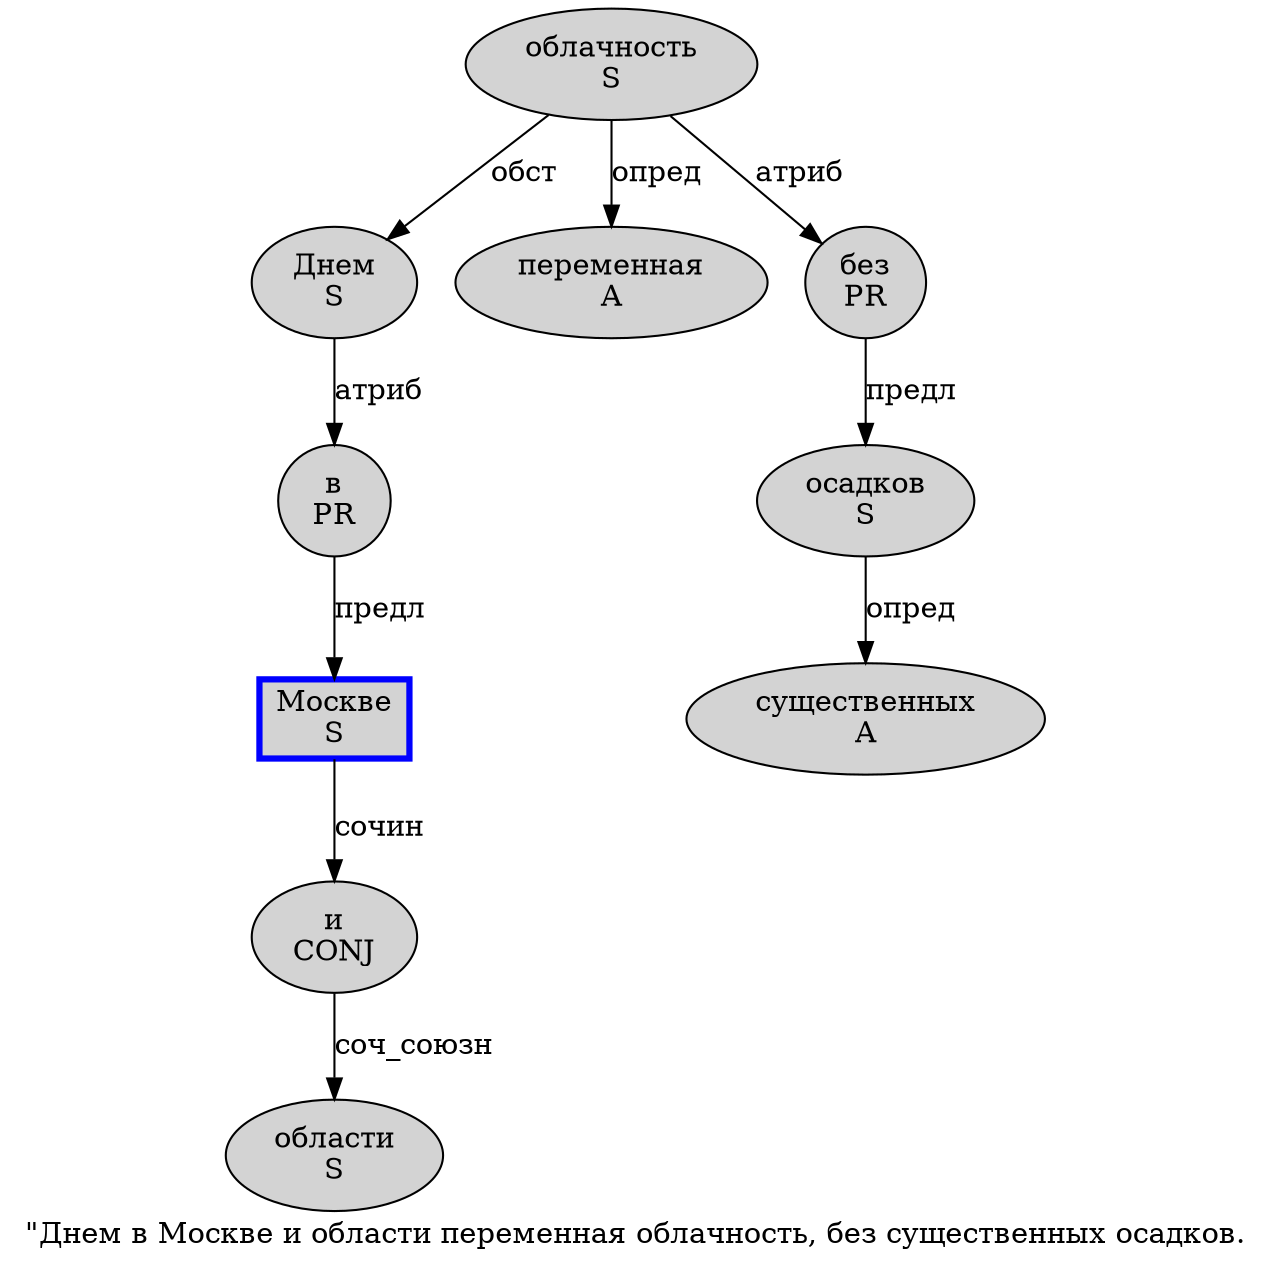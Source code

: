 digraph SENTENCE_583 {
	graph [label="\"Днем в Москве и области переменная облачность, без существенных осадков."]
	node [style=filled]
		1 [label="Днем
S" color="" fillcolor=lightgray penwidth=1 shape=ellipse]
		2 [label="в
PR" color="" fillcolor=lightgray penwidth=1 shape=ellipse]
		3 [label="Москве
S" color=blue fillcolor=lightgray penwidth=3 shape=box]
		4 [label="и
CONJ" color="" fillcolor=lightgray penwidth=1 shape=ellipse]
		5 [label="области
S" color="" fillcolor=lightgray penwidth=1 shape=ellipse]
		6 [label="переменная
A" color="" fillcolor=lightgray penwidth=1 shape=ellipse]
		7 [label="облачность
S" color="" fillcolor=lightgray penwidth=1 shape=ellipse]
		9 [label="без
PR" color="" fillcolor=lightgray penwidth=1 shape=ellipse]
		10 [label="существенных
A" color="" fillcolor=lightgray penwidth=1 shape=ellipse]
		11 [label="осадков
S" color="" fillcolor=lightgray penwidth=1 shape=ellipse]
			4 -> 5 [label="соч_союзн"]
			9 -> 11 [label="предл"]
			11 -> 10 [label="опред"]
			3 -> 4 [label="сочин"]
			1 -> 2 [label="атриб"]
			7 -> 1 [label="обст"]
			7 -> 6 [label="опред"]
			7 -> 9 [label="атриб"]
			2 -> 3 [label="предл"]
}
